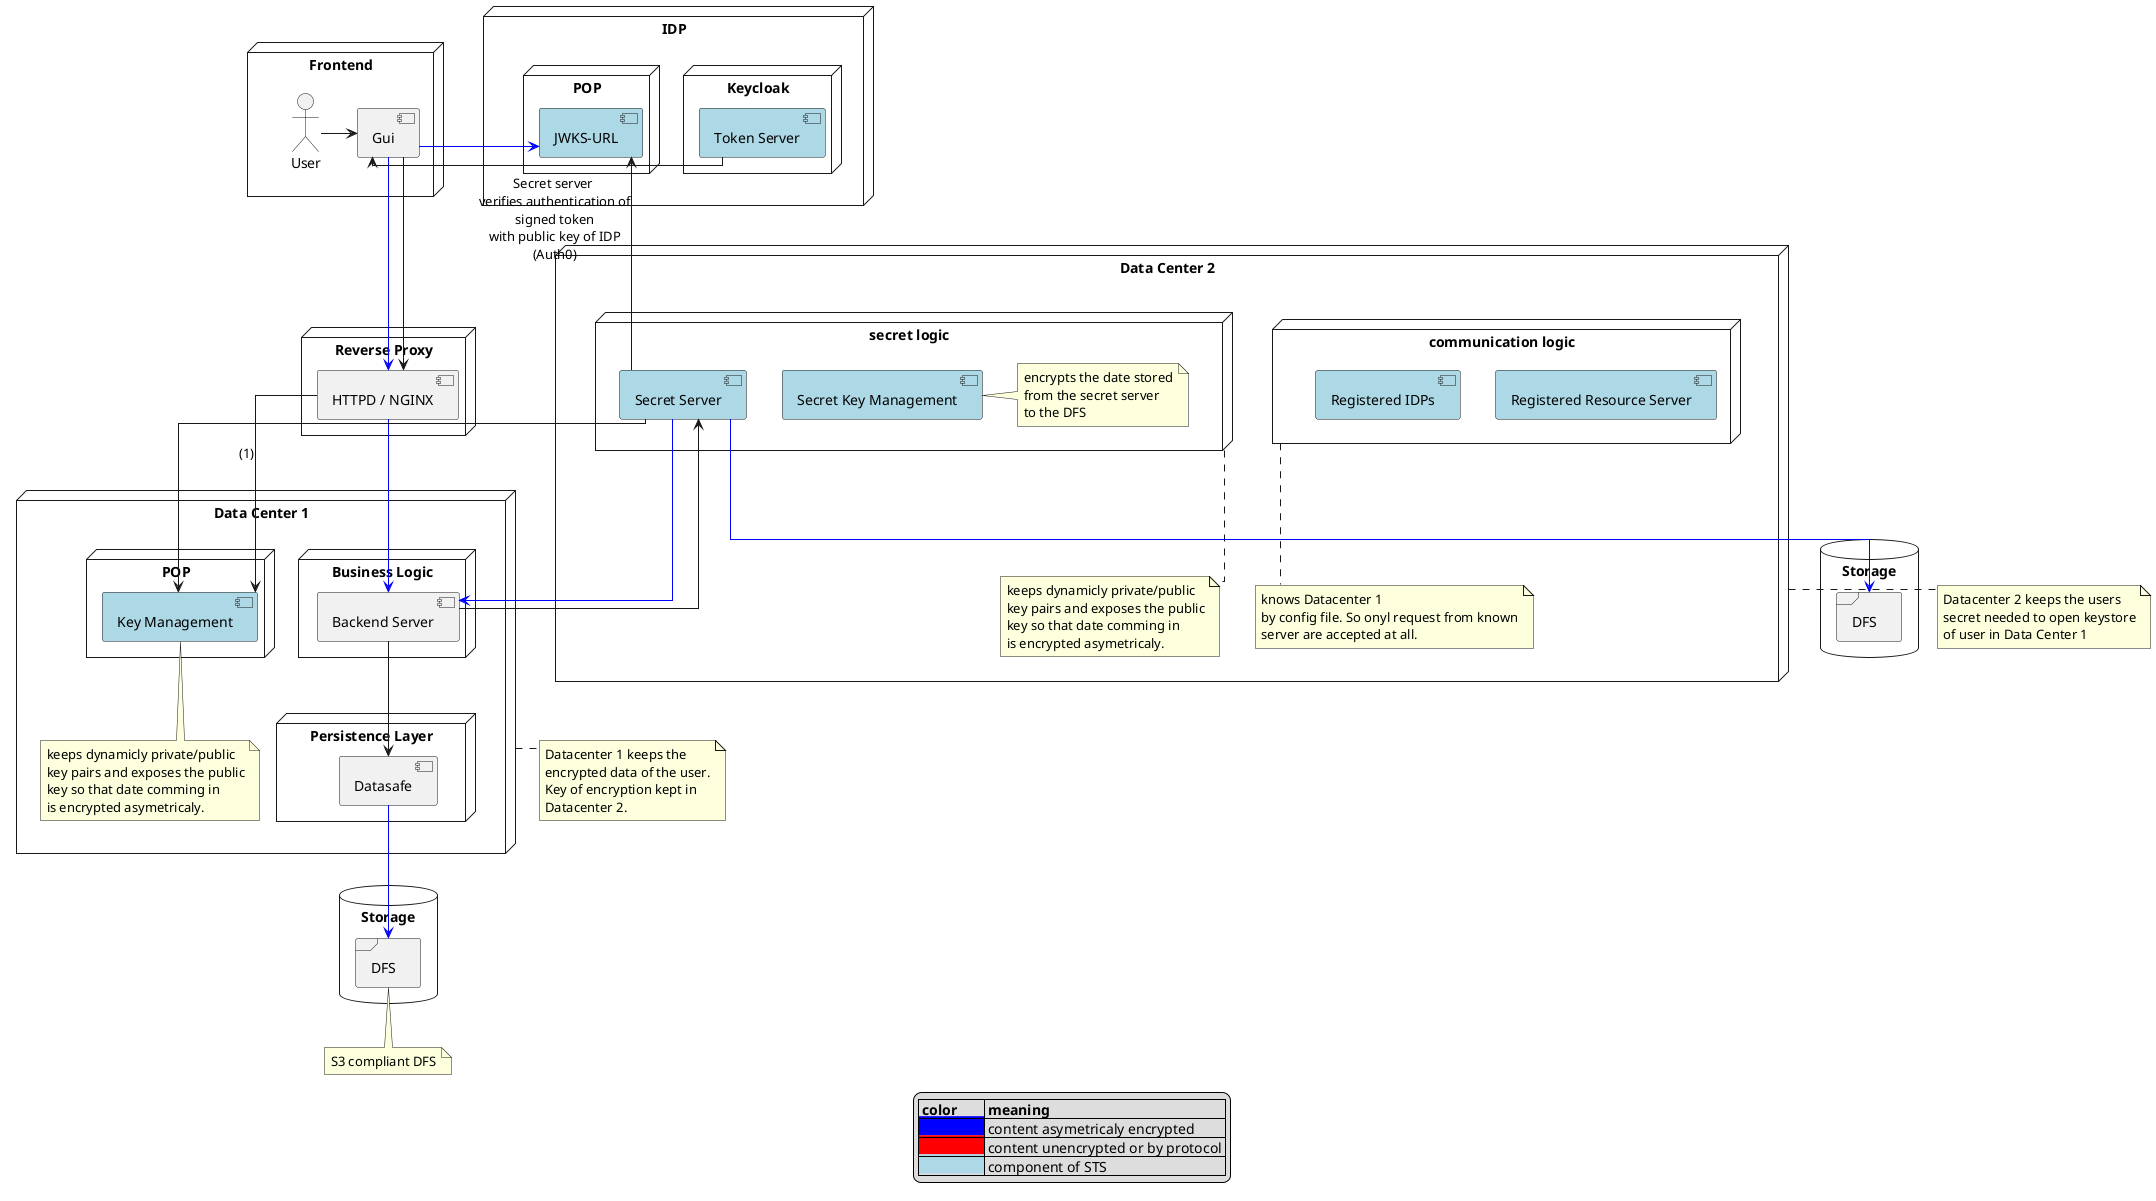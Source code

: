 @startuml

legend
|= color |= meaning |
|<back:#0000ff>                  </back>| content asymetricaly encrypted |
|<back:#FF0000>                  </back>| content unencrypted or by protocol |
|<back:lightblue>                  </back>| component of STS |
endlegend

skinparam linetype ortho


/' ======================= NODES '/
node "Frontend" {
    actor "User"
    [Gui]
}

node "IDP" {
    node Keycloak {
        [Token Server] #lightblue
    }
    node POP as POP2 {
        [JWKS-URL] #lightblue
    }
}

node "Reverse Proxy" {
	[HTTPD / NGINX]  as Proxy
}

node "Data Center 1" as DA1 {
  node "Business Logic" {
    [Backend Server]
  }

  node "Persistence Layer" {
  [Datasafe]
  }

  node POP as POP1 {
    [Key Management] #lightblue

  }

note bottom of [Key Management]
    keeps dynamicly private/public
    key pairs and exposes the public
    key so that date comming in
    is encrypted asymetricaly.
end note
}

node "Data Center 2" as DA2 {
  node "communication logic" as CL {
  [Registered Resource Server] as RRS  #lightblue
  [Registered IDPs] as RIP #lightblue
  }

  node "secret logic" as SL {
    [Secret Server] #lightblue
    [Secret Key Management] as SKM #lightblue
        note right of SKM
        encrypts the date stored
        from the secret server
        to the DFS
        end note

  }

note bottom of SL
    keeps dynamicly private/public
    key pairs and exposes the public
    key so that date comming in
    is encrypted asymetricaly.
end note

note bottom of CL
    knows Datacenter 1
    by config file. So onyl request from known
    server are accepted at all.
end note

}

database "Storage" as DB1{
  frame "DFS" as DFS1{
  }
}

database "Storage" as DB2{
  frame "DFS" as DFS2{
  }
}

/' ======================= RELATIONS '/

[Gui] -[#0000ff]do-> Proxy
[Gui] -do-> Proxy
[Gui] -[#0000ff]right-> [JWKS-URL]

[Secret Server] -[hidden]right-> RRS
[Secret Server] -[#0000ff]do->  DFS2
[Secret Server] -up->  [JWKS-URL] : Secret server\n verifies authentication of\n signed token\n with public key of IDP\n (Auth0)

Frontend -[hidden]left-> IDP

DA1 -[hidden]-> DA2

User -> [Gui]

[Token Server] --> [Gui]

[Backend Server] --> [Datasafe]

Proxy -[#0000ff]do-> [Backend Server]
Proxy -do-> [Key Management] : (1)

[Backend Server] --> [Secret Server]
[Secret Server] -->  [Key Management]
[Secret Server] -[#0000ff]->  [Backend Server]


[Datasafe] -[#0000ff]->  DFS1

RRS -[hidden]left-> [Secret Server]


note bottom of DA1
    Datacenter 1 keeps the
    encrypted data of the user.
    Key of encryption kept in
    Datacenter 2.
end note

note bottom of DA2
    Datacenter 2 keeps the users
    secret needed to open keystore
    of user in Data Center 1
end note

note bottom of DFS1
  S3 compliant DFS
end note

@enduml
